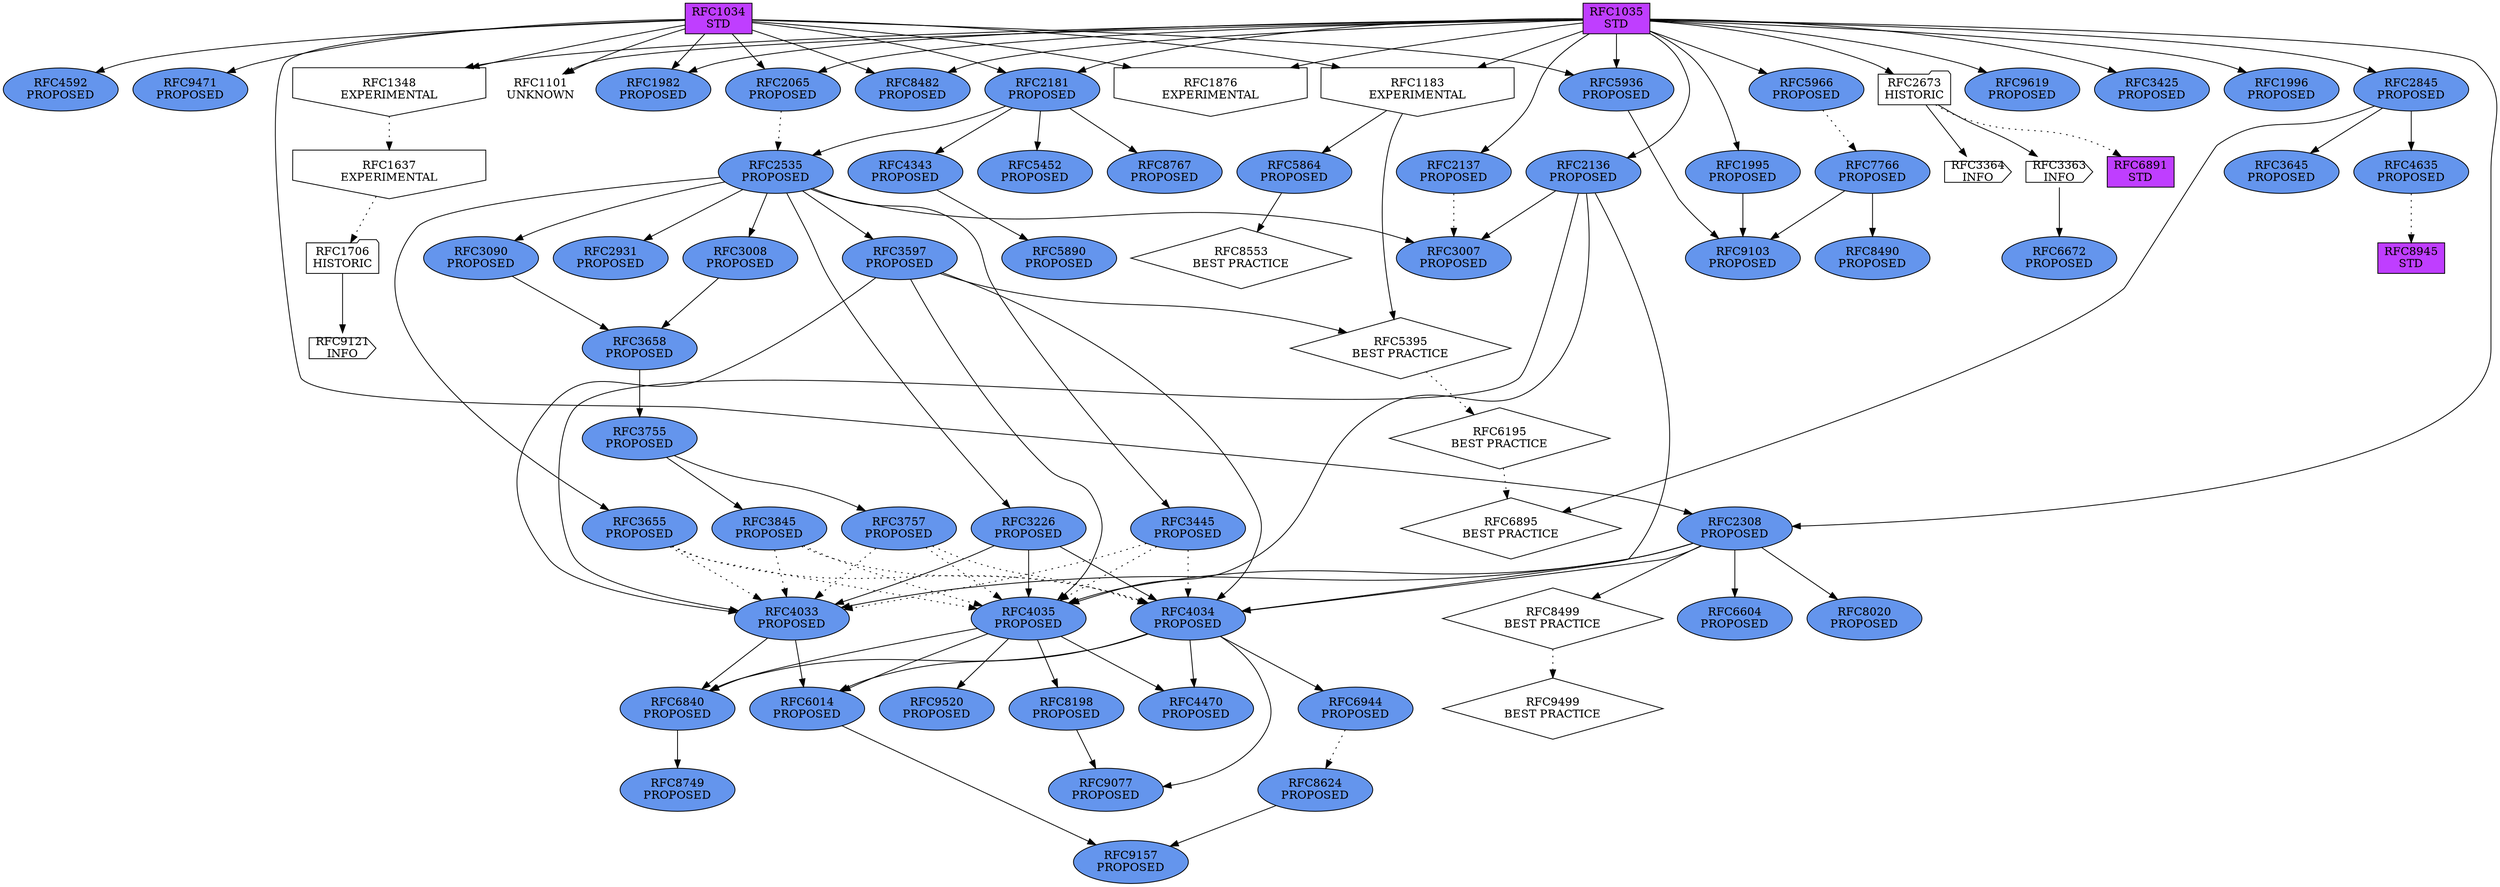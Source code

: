 strict digraph "" {
	node [label="\N"];
	RFC1637	[URL="https://www.rfc-editor.org/info/rfc1637",
		label="RFC1637
EXPERIMENTAL",
		shape=invhouse];
	RFC1706	[URL="https://www.rfc-editor.org/info/rfc1706",
		label="RFC1706
HISTORIC",
		shape=folder];
	RFC1637 -> RFC1706	[style=dotted];
	RFC1982	[URL="https://www.rfc-editor.org/info/rfc1982",
		fillcolor=cornflowerblue,
		label="RFC1982
PROPOSED",
		shape=ellipse,
		style=filled];
	RFC4470	[URL="https://www.rfc-editor.org/info/rfc4470",
		fillcolor=cornflowerblue,
		label="RFC4470
PROPOSED",
		shape=ellipse,
		style=filled];
	RFC3007	[URL="https://www.rfc-editor.org/info/rfc3007",
		fillcolor=cornflowerblue,
		label="RFC3007
PROPOSED",
		shape=ellipse,
		style=filled];
	RFC6014	[URL="https://www.rfc-editor.org/info/rfc6014",
		fillcolor=cornflowerblue,
		label="RFC6014
PROPOSED",
		shape=ellipse,
		style=filled];
	RFC9157	[URL="https://www.rfc-editor.org/info/rfc9157",
		fillcolor=cornflowerblue,
		label="RFC9157
PROPOSED",
		shape=ellipse,
		style=filled];
	RFC6014 -> RFC9157;
	RFC8499	[URL="https://www.rfc-editor.org/info/rfc8499",
		label="RFC8499
BEST PRACTICE",
		shape=diamond];
	RFC9499	[URL="https://www.rfc-editor.org/info/rfc9499",
		label="RFC9499
BEST PRACTICE",
		shape=diamond];
	RFC8499 -> RFC9499	[style=dotted];
	RFC9619	[URL="https://www.rfc-editor.org/info/rfc9619",
		fillcolor=cornflowerblue,
		label="RFC9619
PROPOSED",
		shape=ellipse,
		style=filled];
	RFC2137	[URL="https://www.rfc-editor.org/info/rfc2137",
		fillcolor=cornflowerblue,
		label="RFC2137
PROPOSED",
		shape=ellipse,
		style=filled];
	RFC2137 -> RFC3007	[style=dotted];
	RFC3425	[URL="https://www.rfc-editor.org/info/rfc3425",
		fillcolor=cornflowerblue,
		label="RFC3425
PROPOSED",
		shape=ellipse,
		style=filled];
	RFC6840	[URL="https://www.rfc-editor.org/info/rfc6840",
		fillcolor=cornflowerblue,
		label="RFC6840
PROPOSED",
		shape=ellipse,
		style=filled];
	RFC8749	[URL="https://www.rfc-editor.org/info/rfc8749",
		fillcolor=cornflowerblue,
		label="RFC8749
PROPOSED",
		shape=ellipse,
		style=filled];
	RFC6840 -> RFC8749;
	RFC6604	[URL="https://www.rfc-editor.org/info/rfc6604",
		fillcolor=cornflowerblue,
		label="RFC6604
PROPOSED",
		shape=ellipse,
		style=filled];
	RFC3090	[URL="https://www.rfc-editor.org/info/rfc3090",
		fillcolor=cornflowerblue,
		label="RFC3090
PROPOSED",
		shape=ellipse,
		style=filled];
	RFC3658	[URL="https://www.rfc-editor.org/info/rfc3658",
		fillcolor=cornflowerblue,
		label="RFC3658
PROPOSED",
		shape=ellipse,
		style=filled];
	RFC3090 -> RFC3658;
	RFC1035	[URL="https://www.rfc-editor.org/info/rfc1035",
		fillcolor=darkorchid1,
		label="RFC1035
STD",
		shape=box,
		style=filled];
	RFC1035 -> RFC1982;
	RFC1035 -> RFC9619;
	RFC1035 -> RFC2137;
	RFC1035 -> RFC3425;
	RFC1183	[URL="https://www.rfc-editor.org/info/rfc1183",
		label="RFC1183
EXPERIMENTAL",
		shape=invhouse];
	RFC1035 -> RFC1183;
	RFC8482	[URL="https://www.rfc-editor.org/info/rfc8482",
		fillcolor=cornflowerblue,
		label="RFC8482
PROPOSED",
		shape=ellipse,
		style=filled];
	RFC1035 -> RFC8482;
	RFC1996	[URL="https://www.rfc-editor.org/info/rfc1996",
		fillcolor=cornflowerblue,
		label="RFC1996
PROPOSED",
		shape=ellipse,
		style=filled];
	RFC1035 -> RFC1996;
	RFC1348	[URL="https://www.rfc-editor.org/info/rfc1348",
		label="RFC1348
EXPERIMENTAL",
		shape=invhouse];
	RFC1035 -> RFC1348;
	RFC1995	[URL="https://www.rfc-editor.org/info/rfc1995",
		fillcolor=cornflowerblue,
		label="RFC1995
PROPOSED",
		shape=ellipse,
		style=filled];
	RFC1035 -> RFC1995;
	RFC5966	[URL="https://www.rfc-editor.org/info/rfc5966",
		fillcolor=cornflowerblue,
		label="RFC5966
PROPOSED",
		shape=ellipse,
		style=filled];
	RFC1035 -> RFC5966;
	RFC2136	[URL="https://www.rfc-editor.org/info/rfc2136",
		fillcolor=cornflowerblue,
		label="RFC2136
PROPOSED",
		shape=ellipse,
		style=filled];
	RFC1035 -> RFC2136;
	RFC2181	[URL="https://www.rfc-editor.org/info/rfc2181",
		fillcolor=cornflowerblue,
		label="RFC2181
PROPOSED",
		shape=ellipse,
		style=filled];
	RFC1035 -> RFC2181;
	RFC1876	[URL="https://www.rfc-editor.org/info/rfc1876",
		label="RFC1876
EXPERIMENTAL",
		shape=invhouse];
	RFC1035 -> RFC1876;
	RFC2845	[URL="https://www.rfc-editor.org/info/rfc2845",
		fillcolor=cornflowerblue,
		label="RFC2845
PROPOSED",
		shape=ellipse,
		style=filled];
	RFC1035 -> RFC2845;
	RFC5936	[URL="https://www.rfc-editor.org/info/rfc5936",
		fillcolor=cornflowerblue,
		label="RFC5936
PROPOSED",
		shape=ellipse,
		style=filled];
	RFC1035 -> RFC5936;
	RFC2308	[URL="https://www.rfc-editor.org/info/rfc2308",
		fillcolor=cornflowerblue,
		label="RFC2308
PROPOSED",
		shape=ellipse,
		style=filled];
	RFC1035 -> RFC2308;
	RFC2673	[URL="https://www.rfc-editor.org/info/rfc2673",
		label="RFC2673
HISTORIC",
		shape=folder];
	RFC1035 -> RFC2673;
	RFC1101	[URL="https://www.rfc-editor.org/info/rfc1101",
		label="RFC1101
UNKNOWN",
		shape=plaintext];
	RFC1035 -> RFC1101;
	RFC2065	[URL="https://www.rfc-editor.org/info/rfc2065",
		fillcolor=cornflowerblue,
		label="RFC2065
PROPOSED",
		shape=ellipse,
		style=filled];
	RFC1035 -> RFC2065;
	RFC5864	[URL="https://www.rfc-editor.org/info/rfc5864",
		fillcolor=cornflowerblue,
		label="RFC5864
PROPOSED",
		shape=ellipse,
		style=filled];
	RFC1183 -> RFC5864;
	RFC5395	[URL="https://www.rfc-editor.org/info/rfc5395",
		label="RFC5395
BEST PRACTICE",
		shape=diamond];
	RFC1183 -> RFC5395;
	RFC2535	[URL="https://www.rfc-editor.org/info/rfc2535",
		fillcolor=cornflowerblue,
		label="RFC2535
PROPOSED",
		shape=ellipse,
		style=filled];
	RFC2535 -> RFC3007;
	RFC2535 -> RFC3090;
	RFC3655	[URL="https://www.rfc-editor.org/info/rfc3655",
		fillcolor=cornflowerblue,
		label="RFC3655
PROPOSED",
		shape=ellipse,
		style=filled];
	RFC2535 -> RFC3655;
	RFC3226	[URL="https://www.rfc-editor.org/info/rfc3226",
		fillcolor=cornflowerblue,
		label="RFC3226
PROPOSED",
		shape=ellipse,
		style=filled];
	RFC2535 -> RFC3226;
	RFC2931	[URL="https://www.rfc-editor.org/info/rfc2931",
		fillcolor=cornflowerblue,
		label="RFC2931
PROPOSED",
		shape=ellipse,
		style=filled];
	RFC2535 -> RFC2931;
	RFC3008	[URL="https://www.rfc-editor.org/info/rfc3008",
		fillcolor=cornflowerblue,
		label="RFC3008
PROPOSED",
		shape=ellipse,
		style=filled];
	RFC2535 -> RFC3008;
	RFC3445	[URL="https://www.rfc-editor.org/info/rfc3445",
		fillcolor=cornflowerblue,
		label="RFC3445
PROPOSED",
		shape=ellipse,
		style=filled];
	RFC2535 -> RFC3445;
	RFC3597	[URL="https://www.rfc-editor.org/info/rfc3597",
		fillcolor=cornflowerblue,
		label="RFC3597
PROPOSED",
		shape=ellipse,
		style=filled];
	RFC2535 -> RFC3597;
	RFC3755	[URL="https://www.rfc-editor.org/info/rfc3755",
		fillcolor=cornflowerblue,
		label="RFC3755
PROPOSED",
		shape=ellipse,
		style=filled];
	RFC3658 -> RFC3755;
	RFC4034	[URL="https://www.rfc-editor.org/info/rfc4034",
		fillcolor=cornflowerblue,
		label="RFC4034
PROPOSED",
		shape=ellipse,
		style=filled];
	RFC3655 -> RFC4034	[style=dotted];
	RFC4033	[URL="https://www.rfc-editor.org/info/rfc4033",
		fillcolor=cornflowerblue,
		label="RFC4033
PROPOSED",
		shape=ellipse,
		style=filled];
	RFC3655 -> RFC4033	[style=dotted];
	RFC4035	[URL="https://www.rfc-editor.org/info/rfc4035",
		fillcolor=cornflowerblue,
		label="RFC4035
PROPOSED",
		shape=ellipse,
		style=filled];
	RFC3655 -> RFC4035	[style=dotted];
	RFC5890	[URL="https://www.rfc-editor.org/info/rfc5890",
		fillcolor=cornflowerblue,
		label="RFC5890
PROPOSED",
		shape=ellipse,
		style=filled];
	RFC3226 -> RFC4034;
	RFC3226 -> RFC4033;
	RFC3226 -> RFC4035;
	RFC8490	[URL="https://www.rfc-editor.org/info/rfc8490",
		fillcolor=cornflowerblue,
		label="RFC8490
PROPOSED",
		shape=ellipse,
		style=filled];
	RFC1348 -> RFC1637	[style=dotted];
	RFC9103	[URL="https://www.rfc-editor.org/info/rfc9103",
		fillcolor=cornflowerblue,
		label="RFC9103
PROPOSED",
		shape=ellipse,
		style=filled];
	RFC4635	[URL="https://www.rfc-editor.org/info/rfc4635",
		fillcolor=cornflowerblue,
		label="RFC4635
PROPOSED",
		shape=ellipse,
		style=filled];
	RFC8945	[URL="https://www.rfc-editor.org/info/rfc8945",
		fillcolor=darkorchid1,
		label="RFC8945
STD",
		shape=box,
		style=filled];
	RFC4635 -> RFC8945	[style=dotted];
	RFC8767	[URL="https://www.rfc-editor.org/info/rfc8767",
		fillcolor=cornflowerblue,
		label="RFC8767
PROPOSED",
		shape=ellipse,
		style=filled];
	RFC4034 -> RFC4470;
	RFC4034 -> RFC6014;
	RFC4034 -> RFC6840;
	RFC6944	[URL="https://www.rfc-editor.org/info/rfc6944",
		fillcolor=cornflowerblue,
		label="RFC6944
PROPOSED",
		shape=ellipse,
		style=filled];
	RFC4034 -> RFC6944;
	RFC9077	[URL="https://www.rfc-editor.org/info/rfc9077",
		fillcolor=cornflowerblue,
		label="RFC9077
PROPOSED",
		shape=ellipse,
		style=filled];
	RFC4034 -> RFC9077;
	RFC1995 -> RFC9103;
	RFC3008 -> RFC3658;
	RFC8553	[URL="https://www.rfc-editor.org/info/rfc8553",
		label="RFC8553
BEST PRACTICE",
		shape=diamond];
	RFC6672	[URL="https://www.rfc-editor.org/info/rfc6672",
		fillcolor=cornflowerblue,
		label="RFC6672
PROPOSED",
		shape=ellipse,
		style=filled];
	RFC7766	[URL="https://www.rfc-editor.org/info/rfc7766",
		fillcolor=cornflowerblue,
		label="RFC7766
PROPOSED",
		shape=ellipse,
		style=filled];
	RFC5966 -> RFC7766	[style=dotted];
	RFC9121	[URL="https://www.rfc-editor.org/info/rfc9121",
		label="RFC9121
INFO",
		shape=cds];
	RFC4343	[URL="https://www.rfc-editor.org/info/rfc4343",
		fillcolor=cornflowerblue,
		label="RFC4343
PROPOSED",
		shape=ellipse,
		style=filled];
	RFC4343 -> RFC5890;
	RFC7766 -> RFC8490;
	RFC7766 -> RFC9103;
	RFC4592	[URL="https://www.rfc-editor.org/info/rfc4592",
		fillcolor=cornflowerblue,
		label="RFC4592
PROPOSED",
		shape=ellipse,
		style=filled];
	RFC8624	[URL="https://www.rfc-editor.org/info/rfc8624",
		fillcolor=cornflowerblue,
		label="RFC8624
PROPOSED",
		shape=ellipse,
		style=filled];
	RFC8624 -> RFC9157;
	RFC5452	[URL="https://www.rfc-editor.org/info/rfc5452",
		fillcolor=cornflowerblue,
		label="RFC5452
PROPOSED",
		shape=ellipse,
		style=filled];
	RFC3757	[URL="https://www.rfc-editor.org/info/rfc3757",
		fillcolor=cornflowerblue,
		label="RFC3757
PROPOSED",
		shape=ellipse,
		style=filled];
	RFC3757 -> RFC4034	[style=dotted];
	RFC3757 -> RFC4033	[style=dotted];
	RFC3757 -> RFC4035	[style=dotted];
	RFC3645	[URL="https://www.rfc-editor.org/info/rfc3645",
		fillcolor=cornflowerblue,
		label="RFC3645
PROPOSED",
		shape=ellipse,
		style=filled];
	RFC4033 -> RFC6014;
	RFC4033 -> RFC6840;
	RFC2136 -> RFC3007;
	RFC2136 -> RFC4034;
	RFC2136 -> RFC4033;
	RFC2136 -> RFC4035;
	RFC5864 -> RFC8553;
	RFC2181 -> RFC2535;
	RFC2181 -> RFC8767;
	RFC2181 -> RFC4343;
	RFC2181 -> RFC5452;
	RFC9471	[URL="https://www.rfc-editor.org/info/rfc9471",
		fillcolor=cornflowerblue,
		label="RFC9471
PROPOSED",
		shape=ellipse,
		style=filled];
	RFC8020	[URL="https://www.rfc-editor.org/info/rfc8020",
		fillcolor=cornflowerblue,
		label="RFC8020
PROPOSED",
		shape=ellipse,
		style=filled];
	RFC1034	[URL="https://www.rfc-editor.org/info/rfc1034",
		fillcolor=darkorchid1,
		label="RFC1034
STD",
		shape=box,
		style=filled];
	RFC1034 -> RFC1982;
	RFC1034 -> RFC1183;
	RFC1034 -> RFC8482;
	RFC1034 -> RFC1348;
	RFC1034 -> RFC4592;
	RFC1034 -> RFC2181;
	RFC1034 -> RFC9471;
	RFC1034 -> RFC1876;
	RFC1034 -> RFC5936;
	RFC1034 -> RFC2308;
	RFC1034 -> RFC1101;
	RFC1034 -> RFC2065;
	RFC6195	[URL="https://www.rfc-editor.org/info/rfc6195",
		label="RFC6195
BEST PRACTICE",
		shape=diamond];
	RFC5395 -> RFC6195	[style=dotted];
	RFC6895	[URL="https://www.rfc-editor.org/info/rfc6895",
		label="RFC6895
BEST PRACTICE",
		shape=diamond];
	RFC2845 -> RFC4635;
	RFC2845 -> RFC3645;
	RFC2845 -> RFC6895;
	RFC5936 -> RFC9103;
	RFC8198	[URL="https://www.rfc-editor.org/info/rfc8198",
		fillcolor=cornflowerblue,
		label="RFC8198
PROPOSED",
		shape=ellipse,
		style=filled];
	RFC8198 -> RFC9077;
	RFC6944 -> RFC8624	[style=dotted];
	RFC2308 -> RFC8499;
	RFC2308 -> RFC6604;
	RFC2308 -> RFC4034;
	RFC2308 -> RFC4033;
	RFC2308 -> RFC8020;
	RFC2308 -> RFC4035;
	RFC6891	[URL="https://www.rfc-editor.org/info/rfc6891",
		fillcolor=darkorchid1,
		label="RFC6891
STD",
		shape=box,
		style=filled];
	RFC2673 -> RFC6891	[style=dotted];
	RFC3364	[URL="https://www.rfc-editor.org/info/rfc3364",
		label="RFC3364
INFO",
		shape=cds];
	RFC2673 -> RFC3364;
	RFC3363	[URL="https://www.rfc-editor.org/info/rfc3363",
		label="RFC3363
INFO",
		shape=cds];
	RFC2673 -> RFC3363;
	RFC3445 -> RFC4034	[style=dotted];
	RFC3445 -> RFC4033	[style=dotted];
	RFC3445 -> RFC4035	[style=dotted];
	RFC3845	[URL="https://www.rfc-editor.org/info/rfc3845",
		fillcolor=cornflowerblue,
		label="RFC3845
PROPOSED",
		shape=ellipse,
		style=filled];
	RFC3845 -> RFC4034	[style=dotted];
	RFC3845 -> RFC4033	[style=dotted];
	RFC3845 -> RFC4035	[style=dotted];
	RFC3597 -> RFC4034;
	RFC3597 -> RFC4033;
	RFC3597 -> RFC5395;
	RFC3597 -> RFC4035;
	RFC9520	[URL="https://www.rfc-editor.org/info/rfc9520",
		fillcolor=cornflowerblue,
		label="RFC9520
PROPOSED",
		shape=ellipse,
		style=filled];
	RFC4035 -> RFC4470;
	RFC4035 -> RFC6014;
	RFC4035 -> RFC6840;
	RFC4035 -> RFC8198;
	RFC4035 -> RFC9520;
	RFC6195 -> RFC6895	[style=dotted];
	RFC3755 -> RFC3757;
	RFC3755 -> RFC3845;
	RFC1706 -> RFC9121;
	RFC2065 -> RFC2535	[style=dotted];
	RFC3363 -> RFC6672;
}
